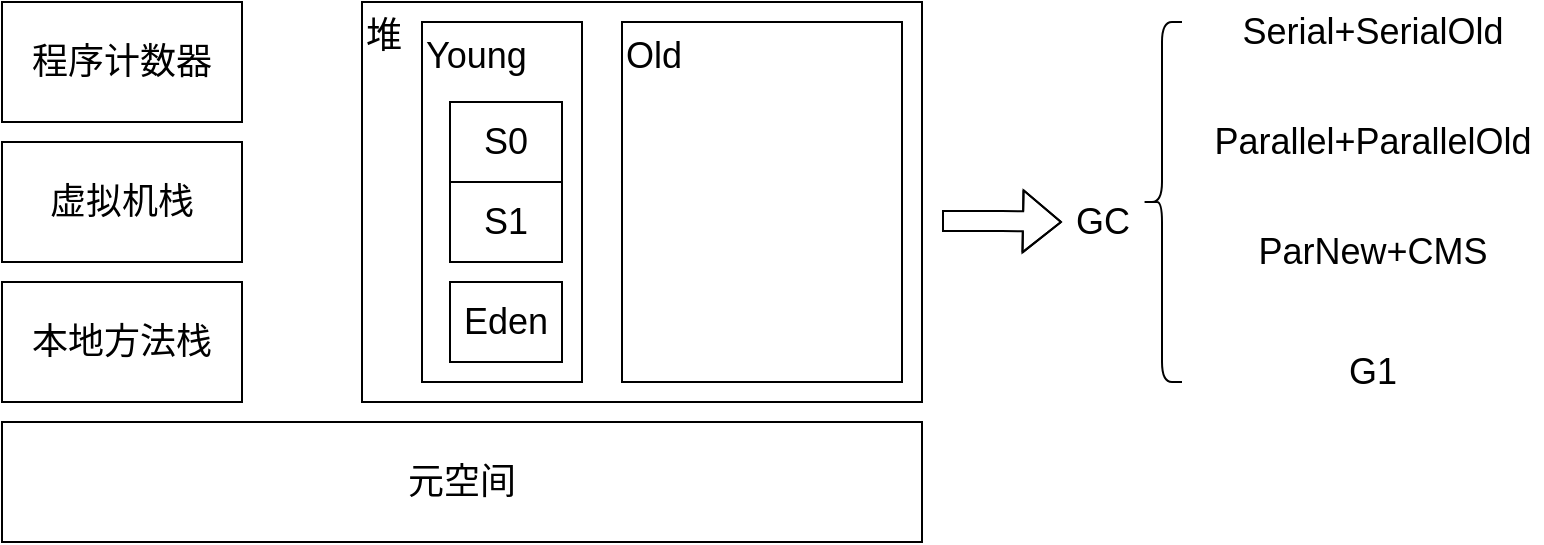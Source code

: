 <mxfile version="16.0.3" type="device"><diagram id="ZxlcZ1FwaOH8o5e4c-s6" name="第 1 页"><mxGraphModel dx="1038" dy="547" grid="1" gridSize="10" guides="1" tooltips="1" connect="1" arrows="1" fold="1" page="1" pageScale="1" pageWidth="827" pageHeight="1169" math="0" shadow="0"><root><mxCell id="0"/><mxCell id="1" parent="0"/><mxCell id="JIgM-dTxSrh4Jd74luk2-4" value="本地方法栈" style="rounded=0;whiteSpace=wrap;html=1;fontSize=18;" vertex="1" parent="1"><mxGeometry x="190" y="270" width="120" height="60" as="geometry"/></mxCell><mxCell id="JIgM-dTxSrh4Jd74luk2-5" value="虚拟机栈" style="rounded=0;whiteSpace=wrap;html=1;fontSize=18;" vertex="1" parent="1"><mxGeometry x="190" y="200" width="120" height="60" as="geometry"/></mxCell><mxCell id="JIgM-dTxSrh4Jd74luk2-6" value="堆" style="rounded=0;whiteSpace=wrap;html=1;fontSize=18;align=left;verticalAlign=top;" vertex="1" parent="1"><mxGeometry x="370" y="130" width="280" height="200" as="geometry"/></mxCell><mxCell id="JIgM-dTxSrh4Jd74luk2-7" value="程序计数器" style="rounded=0;whiteSpace=wrap;html=1;fontSize=18;" vertex="1" parent="1"><mxGeometry x="190" y="130" width="120" height="60" as="geometry"/></mxCell><mxCell id="JIgM-dTxSrh4Jd74luk2-8" value="元空间" style="rounded=0;whiteSpace=wrap;html=1;fontSize=18;" vertex="1" parent="1"><mxGeometry x="190" y="340" width="460" height="60" as="geometry"/></mxCell><mxCell id="JIgM-dTxSrh4Jd74luk2-9" value="Young" style="rounded=0;whiteSpace=wrap;html=1;fontSize=18;align=left;verticalAlign=top;" vertex="1" parent="1"><mxGeometry x="400" y="140" width="80" height="180" as="geometry"/></mxCell><mxCell id="JIgM-dTxSrh4Jd74luk2-10" value="Old" style="rounded=0;whiteSpace=wrap;html=1;fontSize=18;align=left;verticalAlign=top;" vertex="1" parent="1"><mxGeometry x="500" y="140" width="140" height="180" as="geometry"/></mxCell><mxCell id="JIgM-dTxSrh4Jd74luk2-11" value="S0" style="rounded=0;whiteSpace=wrap;html=1;fontSize=18;" vertex="1" parent="1"><mxGeometry x="414" y="180" width="56" height="40" as="geometry"/></mxCell><mxCell id="JIgM-dTxSrh4Jd74luk2-12" value="S1" style="rounded=0;whiteSpace=wrap;html=1;fontSize=18;" vertex="1" parent="1"><mxGeometry x="414" y="220" width="56" height="40" as="geometry"/></mxCell><mxCell id="JIgM-dTxSrh4Jd74luk2-13" value="Eden" style="rounded=0;whiteSpace=wrap;html=1;fontSize=18;" vertex="1" parent="1"><mxGeometry x="414" y="270" width="56" height="40" as="geometry"/></mxCell><mxCell id="JIgM-dTxSrh4Jd74luk2-18" value="" style="shape=flexArrow;endArrow=classic;html=1;rounded=0;fontSize=18;" edge="1" parent="1"><mxGeometry width="50" height="50" relative="1" as="geometry"><mxPoint x="660" y="239.5" as="sourcePoint"/><mxPoint x="720" y="240" as="targetPoint"/><Array as="points"><mxPoint x="690" y="239.5"/></Array></mxGeometry></mxCell><mxCell id="JIgM-dTxSrh4Jd74luk2-19" value="GC" style="text;html=1;align=center;verticalAlign=middle;resizable=0;points=[];autosize=1;strokeColor=none;fillColor=none;fontSize=18;" vertex="1" parent="1"><mxGeometry x="720" y="225" width="40" height="30" as="geometry"/></mxCell><mxCell id="JIgM-dTxSrh4Jd74luk2-20" value="" style="shape=curlyBracket;whiteSpace=wrap;html=1;rounded=1;fontSize=18;" vertex="1" parent="1"><mxGeometry x="760" y="140" width="20" height="180" as="geometry"/></mxCell><mxCell id="JIgM-dTxSrh4Jd74luk2-21" value="Serial+SerialOld" style="text;html=1;align=center;verticalAlign=middle;resizable=0;points=[];autosize=1;strokeColor=none;fillColor=none;fontSize=18;" vertex="1" parent="1"><mxGeometry x="800" y="130" width="150" height="30" as="geometry"/></mxCell><mxCell id="JIgM-dTxSrh4Jd74luk2-22" value="Parallel+ParallelOld" style="text;html=1;align=center;verticalAlign=middle;resizable=0;points=[];autosize=1;strokeColor=none;fillColor=none;fontSize=18;" vertex="1" parent="1"><mxGeometry x="790" y="185" width="170" height="30" as="geometry"/></mxCell><mxCell id="JIgM-dTxSrh4Jd74luk2-23" value="ParNew+CMS" style="text;html=1;align=center;verticalAlign=middle;resizable=0;points=[];autosize=1;strokeColor=none;fillColor=none;fontSize=18;" vertex="1" parent="1"><mxGeometry x="810" y="240" width="130" height="30" as="geometry"/></mxCell><mxCell id="JIgM-dTxSrh4Jd74luk2-24" value="G1" style="text;html=1;align=center;verticalAlign=middle;resizable=0;points=[];autosize=1;strokeColor=none;fillColor=none;fontSize=18;" vertex="1" parent="1"><mxGeometry x="855" y="300" width="40" height="30" as="geometry"/></mxCell></root></mxGraphModel></diagram></mxfile>